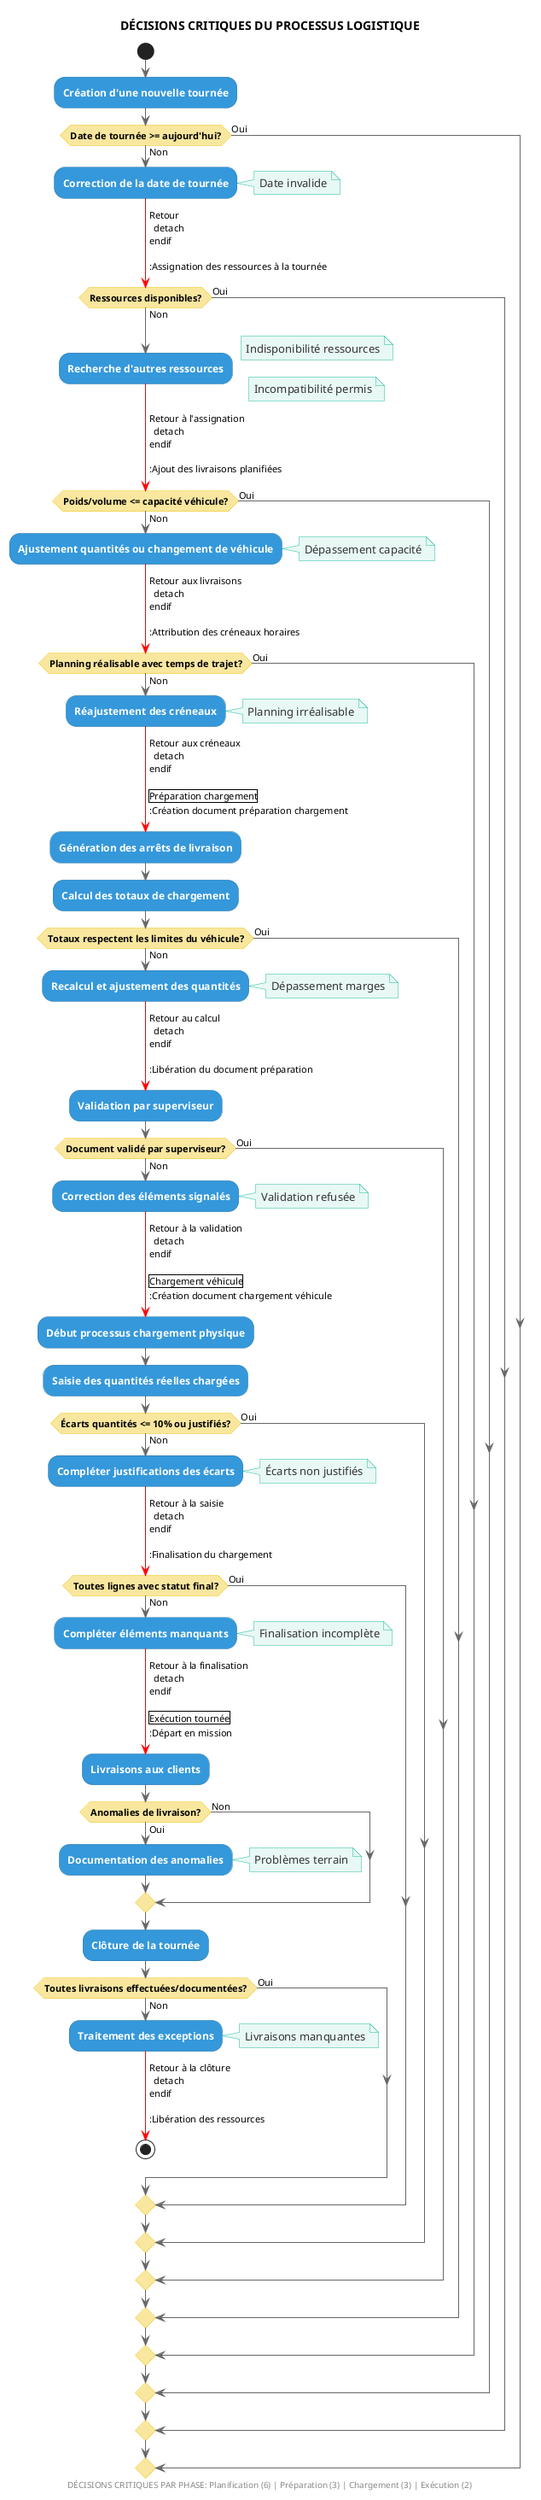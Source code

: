 @startuml Logistics_Decisions

skinparam {
  BackgroundColor white
  ArrowColor #666666
  BorderColor #666666
  
  ActivityBackgroundColor #3498DB
  ActivityBorderColor #2874A6
  ActivityFontColor white
  ActivityFontStyle bold
  
  ActivityDiamondBackgroundColor #F9E79F
  ActivityDiamondBorderColor #F1C40F
  ActivityDiamondFontColor black
  ActivityDiamondFontStyle bold
  
  NoteBackgroundColor #E8F8F5
  NoteBorderColor #1ABC9C
  NoteFontColor #333333
}

title <b>DÉCISIONS CRITIQUES DU PROCESSUS LOGISTIQUE</b>

|Planification|
start
:Création d'une nouvelle tournée;

if (Date de tournée >= aujourd'hui?) then (Oui)
else (Non)
  :Correction de la date de tournée;
  note right: Date invalide
  -[#red]-> Retour
  detach
endif

:Assignation des ressources à la tournée;

if (Ressources disponibles?) then (Oui)
else (Non)
  :Recherche d'autres ressources;
  note right: Indisponibilité ressources
  -[#red]-> Retour à l'assignation
  detach
endif

if (Permis du chauffeur compatible avec véhicule?) then (Oui)
else (Non)
  :Réaffectation du chauffeur ou véhicule;
  note right: Incompatibilité permis
  -[#red]-> Retour à l'assignation
  detach
endif

:Ajout des livraisons planifiées;

if (Poids/volume <= capacité véhicule?) then (Oui)
else (Non)
  :Ajustement quantités ou changement de véhicule;
  note right: Dépassement capacité
  -[#red]-> Retour aux livraisons
  detach
endif

:Attribution des créneaux horaires;

if (Planning réalisable avec temps de trajet?) then (Oui)
else (Non)
  :Réajustement des créneaux;
  note right: Planning irréalisable
  -[#red]-> Retour aux créneaux
  detach
endif

|Préparation chargement|
:Création document préparation chargement;

:Génération des arrêts de livraison;

:Calcul des totaux de chargement;

if (Totaux respectent les limites du véhicule?) then (Oui)
else (Non)
  :Recalcul et ajustement des quantités;
  note right: Dépassement marges
  -[#red]-> Retour au calcul
  detach
endif

:Libération du document préparation;

:Validation par superviseur;

if (Document validé par superviseur?) then (Oui)
else (Non)
  :Correction des éléments signalés;
  note right: Validation refusée
  -[#red]-> Retour à la validation
  detach
endif

|Chargement véhicule|
:Création document chargement véhicule;

:Début processus chargement physique;

:Saisie des quantités réelles chargées;

if (Écarts quantités <= 10% ou justifiés?) then (Oui)
else (Non)
  :Compléter justifications des écarts;
  note right: Écarts non justifiés
  -[#red]-> Retour à la saisie
  detach
endif

:Finalisation du chargement;

if (Toutes lignes avec statut final?) then (Oui)
else (Non)
  :Compléter éléments manquants;
  note right: Finalisation incomplète
  -[#red]-> Retour à la finalisation
  detach
endif

|Exécution tournée|
:Départ en mission;

:Livraisons aux clients;

if (Anomalies de livraison?) then (Non)
else (Oui)
  :Documentation des anomalies;
  note right: Problèmes terrain
endif

:Clôture de la tournée;

if (Toutes livraisons effectuées/documentées?) then (Oui)
else (Non)
  :Traitement des exceptions;
  note right: Livraisons manquantes
  -[#red]-> Retour à la clôture
  detach
endif

:Libération des ressources;

stop

footer DÉCISIONS CRITIQUES PAR PHASE: Planification (6) | Préparation (3) | Chargement (3) | Exécution (2)

@enduml 
